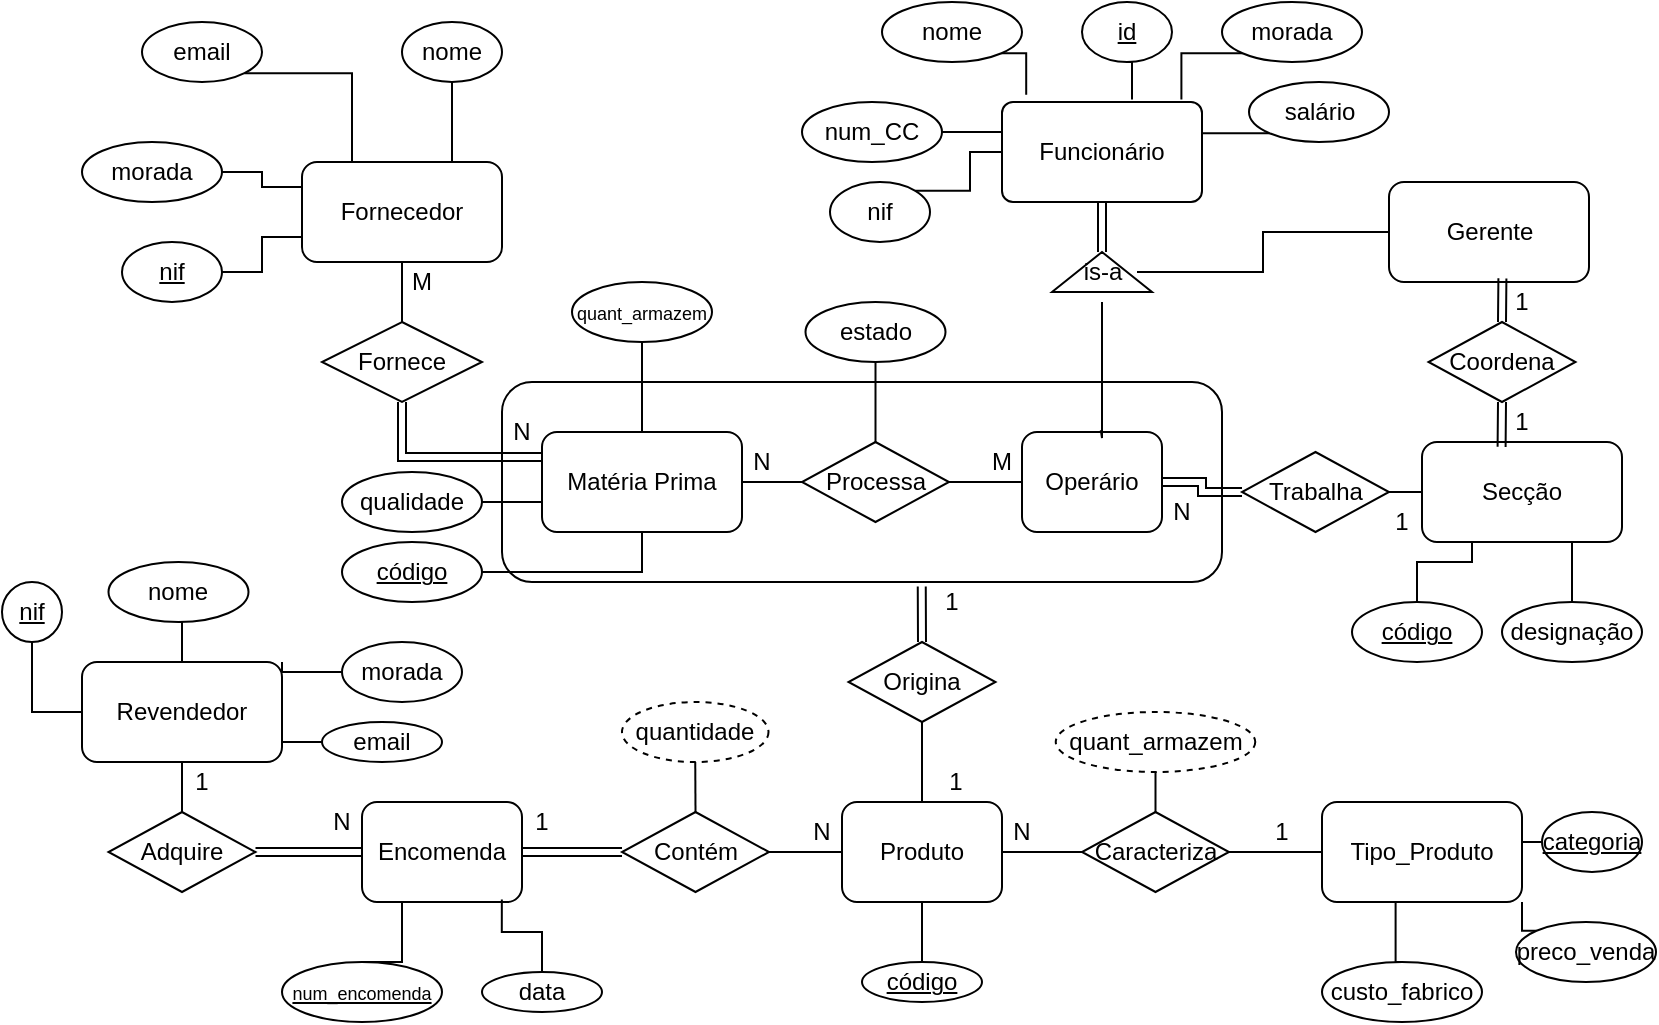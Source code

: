 <mxfile version="21.3.4" type="device">
  <diagram name="Página-1" id="JGs-VAMgnqPzzmGKrV1w">
    <mxGraphModel dx="926" dy="495" grid="1" gridSize="10" guides="1" tooltips="1" connect="1" arrows="1" fold="1" page="1" pageScale="1" pageWidth="827" pageHeight="1169" math="0" shadow="0">
      <root>
        <mxCell id="0" />
        <mxCell id="1" parent="0" />
        <mxCell id="Rd_sPL4mtn128CzlFt3K-42" value="" style="rounded=1;whiteSpace=wrap;html=1;" vertex="1" parent="1">
          <mxGeometry x="250" y="200" width="360" height="100" as="geometry" />
        </mxCell>
        <mxCell id="Rd_sPL4mtn128CzlFt3K-88" style="edgeStyle=orthogonalEdgeStyle;rounded=0;orthogonalLoop=1;jettySize=auto;html=1;exitX=0.5;exitY=1;exitDx=0;exitDy=0;entryX=0.5;entryY=0;entryDx=0;entryDy=0;endArrow=none;endFill=0;" edge="1" parent="1" source="Rd_sPL4mtn128CzlFt3K-2" target="Rd_sPL4mtn128CzlFt3K-14">
          <mxGeometry relative="1" as="geometry" />
        </mxCell>
        <mxCell id="Rd_sPL4mtn128CzlFt3K-2" value="Fornecedor" style="rounded=1;whiteSpace=wrap;html=1;" vertex="1" parent="1">
          <mxGeometry x="150" y="90" width="100" height="50" as="geometry" />
        </mxCell>
        <mxCell id="Rd_sPL4mtn128CzlFt3K-90" style="edgeStyle=orthogonalEdgeStyle;rounded=0;orthogonalLoop=1;jettySize=auto;html=1;exitX=1;exitY=0.5;exitDx=0;exitDy=0;entryX=0;entryY=0.5;entryDx=0;entryDy=0;endArrow=none;endFill=0;" edge="1" parent="1" source="Rd_sPL4mtn128CzlFt3K-3" target="Rd_sPL4mtn128CzlFt3K-16">
          <mxGeometry relative="1" as="geometry" />
        </mxCell>
        <mxCell id="Rd_sPL4mtn128CzlFt3K-3" value="Matéria Prima" style="rounded=1;whiteSpace=wrap;html=1;" vertex="1" parent="1">
          <mxGeometry x="270" y="225" width="100" height="50" as="geometry" />
        </mxCell>
        <mxCell id="Rd_sPL4mtn128CzlFt3K-4" value="Funcionário" style="rounded=1;whiteSpace=wrap;html=1;arcSize=11;" vertex="1" parent="1">
          <mxGeometry x="500" y="60" width="100" height="50" as="geometry" />
        </mxCell>
        <mxCell id="Rd_sPL4mtn128CzlFt3K-100" style="edgeStyle=orthogonalEdgeStyle;rounded=0;orthogonalLoop=1;jettySize=auto;html=1;exitX=1;exitY=0.5;exitDx=0;exitDy=0;entryX=0;entryY=0.5;entryDx=0;entryDy=0;shape=link;" edge="1" parent="1" source="Rd_sPL4mtn128CzlFt3K-5" target="Rd_sPL4mtn128CzlFt3K-34">
          <mxGeometry relative="1" as="geometry" />
        </mxCell>
        <mxCell id="Rd_sPL4mtn128CzlFt3K-5" value="Operário" style="rounded=1;whiteSpace=wrap;html=1;" vertex="1" parent="1">
          <mxGeometry x="510" y="225" width="70" height="50" as="geometry" />
        </mxCell>
        <mxCell id="Rd_sPL4mtn128CzlFt3K-6" value="Gerente" style="rounded=1;whiteSpace=wrap;html=1;" vertex="1" parent="1">
          <mxGeometry x="693.5" y="100" width="100" height="50" as="geometry" />
        </mxCell>
        <mxCell id="Rd_sPL4mtn128CzlFt3K-7" value="Secção" style="rounded=1;whiteSpace=wrap;html=1;" vertex="1" parent="1">
          <mxGeometry x="710" y="230" width="100" height="50" as="geometry" />
        </mxCell>
        <mxCell id="Rd_sPL4mtn128CzlFt3K-102" style="edgeStyle=orthogonalEdgeStyle;rounded=0;orthogonalLoop=1;jettySize=auto;html=1;exitX=1;exitY=0.5;exitDx=0;exitDy=0;entryX=0;entryY=0.5;entryDx=0;entryDy=0;endArrow=none;endFill=0;" edge="1" parent="1" source="Rd_sPL4mtn128CzlFt3K-8" target="Rd_sPL4mtn128CzlFt3K-17">
          <mxGeometry relative="1" as="geometry" />
        </mxCell>
        <mxCell id="Rd_sPL4mtn128CzlFt3K-110" style="edgeStyle=orthogonalEdgeStyle;rounded=0;orthogonalLoop=1;jettySize=auto;html=1;exitX=0.5;exitY=0;exitDx=0;exitDy=0;entryX=0.5;entryY=1;entryDx=0;entryDy=0;endArrow=none;endFill=0;" edge="1" parent="1" source="Rd_sPL4mtn128CzlFt3K-8" target="Rd_sPL4mtn128CzlFt3K-15">
          <mxGeometry relative="1" as="geometry" />
        </mxCell>
        <mxCell id="Rd_sPL4mtn128CzlFt3K-8" value="Produto" style="rounded=1;whiteSpace=wrap;html=1;" vertex="1" parent="1">
          <mxGeometry x="420" y="410" width="80" height="50" as="geometry" />
        </mxCell>
        <mxCell id="Rd_sPL4mtn128CzlFt3K-108" style="edgeStyle=orthogonalEdgeStyle;rounded=0;orthogonalLoop=1;jettySize=auto;html=1;exitX=0.5;exitY=1;exitDx=0;exitDy=0;entryX=0.5;entryY=0;entryDx=0;entryDy=0;endArrow=none;endFill=0;" edge="1" parent="1" source="Rd_sPL4mtn128CzlFt3K-9" target="Rd_sPL4mtn128CzlFt3K-19">
          <mxGeometry relative="1" as="geometry" />
        </mxCell>
        <mxCell id="Rd_sPL4mtn128CzlFt3K-9" value="Revendedor" style="rounded=1;whiteSpace=wrap;html=1;" vertex="1" parent="1">
          <mxGeometry x="40" y="340" width="100" height="50" as="geometry" />
        </mxCell>
        <mxCell id="Rd_sPL4mtn128CzlFt3K-10" value="Tipo_Produto" style="rounded=1;whiteSpace=wrap;html=1;" vertex="1" parent="1">
          <mxGeometry x="660" y="410" width="100" height="50" as="geometry" />
        </mxCell>
        <mxCell id="Rd_sPL4mtn128CzlFt3K-106" style="edgeStyle=orthogonalEdgeStyle;rounded=0;orthogonalLoop=1;jettySize=auto;html=1;exitX=1;exitY=0.5;exitDx=0;exitDy=0;entryX=0;entryY=0.5;entryDx=0;entryDy=0;shape=link;" edge="1" parent="1" source="Rd_sPL4mtn128CzlFt3K-11" target="Rd_sPL4mtn128CzlFt3K-18">
          <mxGeometry relative="1" as="geometry" />
        </mxCell>
        <mxCell id="Rd_sPL4mtn128CzlFt3K-11" value="Encomenda" style="rounded=1;whiteSpace=wrap;html=1;" vertex="1" parent="1">
          <mxGeometry x="180" y="410" width="80" height="50" as="geometry" />
        </mxCell>
        <mxCell id="Rd_sPL4mtn128CzlFt3K-89" style="edgeStyle=orthogonalEdgeStyle;rounded=0;orthogonalLoop=1;jettySize=auto;html=1;exitX=0.5;exitY=1;exitDx=0;exitDy=0;entryX=0;entryY=0.25;entryDx=0;entryDy=0;shape=link;" edge="1" parent="1" source="Rd_sPL4mtn128CzlFt3K-14" target="Rd_sPL4mtn128CzlFt3K-3">
          <mxGeometry relative="1" as="geometry" />
        </mxCell>
        <mxCell id="Rd_sPL4mtn128CzlFt3K-14" value="Fornece" style="rhombus;whiteSpace=wrap;html=1;" vertex="1" parent="1">
          <mxGeometry x="160" y="170" width="80" height="40" as="geometry" />
        </mxCell>
        <mxCell id="Rd_sPL4mtn128CzlFt3K-112" style="edgeStyle=orthogonalEdgeStyle;rounded=0;orthogonalLoop=1;jettySize=auto;html=1;exitX=0.5;exitY=0;exitDx=0;exitDy=0;entryX=0.583;entryY=1.022;entryDx=0;entryDy=0;entryPerimeter=0;shape=link;" edge="1" parent="1" source="Rd_sPL4mtn128CzlFt3K-15" target="Rd_sPL4mtn128CzlFt3K-42">
          <mxGeometry relative="1" as="geometry" />
        </mxCell>
        <mxCell id="Rd_sPL4mtn128CzlFt3K-15" value="Origina" style="rhombus;whiteSpace=wrap;html=1;" vertex="1" parent="1">
          <mxGeometry x="423.25" y="330" width="73.5" height="40" as="geometry" />
        </mxCell>
        <mxCell id="Rd_sPL4mtn128CzlFt3K-92" style="edgeStyle=orthogonalEdgeStyle;rounded=0;orthogonalLoop=1;jettySize=auto;html=1;exitX=1;exitY=0.5;exitDx=0;exitDy=0;entryX=0;entryY=0.5;entryDx=0;entryDy=0;endArrow=none;endFill=0;" edge="1" parent="1" source="Rd_sPL4mtn128CzlFt3K-16" target="Rd_sPL4mtn128CzlFt3K-5">
          <mxGeometry relative="1" as="geometry" />
        </mxCell>
        <mxCell id="Rd_sPL4mtn128CzlFt3K-16" value="Processa" style="rhombus;whiteSpace=wrap;html=1;" vertex="1" parent="1">
          <mxGeometry x="400" y="230" width="73.5" height="40" as="geometry" />
        </mxCell>
        <mxCell id="Rd_sPL4mtn128CzlFt3K-103" style="edgeStyle=orthogonalEdgeStyle;rounded=0;orthogonalLoop=1;jettySize=auto;html=1;exitX=1;exitY=0.5;exitDx=0;exitDy=0;entryX=0;entryY=0.5;entryDx=0;entryDy=0;endArrow=none;endFill=0;" edge="1" parent="1" source="Rd_sPL4mtn128CzlFt3K-17" target="Rd_sPL4mtn128CzlFt3K-10">
          <mxGeometry relative="1" as="geometry" />
        </mxCell>
        <mxCell id="Rd_sPL4mtn128CzlFt3K-136" style="edgeStyle=orthogonalEdgeStyle;rounded=0;orthogonalLoop=1;jettySize=auto;html=1;exitX=0.5;exitY=0;exitDx=0;exitDy=0;entryX=0.5;entryY=1;entryDx=0;entryDy=0;endArrow=none;endFill=0;" edge="1" parent="1" source="Rd_sPL4mtn128CzlFt3K-17" target="Rd_sPL4mtn128CzlFt3K-135">
          <mxGeometry relative="1" as="geometry" />
        </mxCell>
        <mxCell id="Rd_sPL4mtn128CzlFt3K-17" value="Caracteriza" style="rhombus;whiteSpace=wrap;html=1;" vertex="1" parent="1">
          <mxGeometry x="540" y="415" width="73.5" height="40" as="geometry" />
        </mxCell>
        <mxCell id="Rd_sPL4mtn128CzlFt3K-104" style="edgeStyle=orthogonalEdgeStyle;rounded=0;orthogonalLoop=1;jettySize=auto;html=1;exitX=1;exitY=0.5;exitDx=0;exitDy=0;entryX=0;entryY=0.5;entryDx=0;entryDy=0;endArrow=none;endFill=0;" edge="1" parent="1" source="Rd_sPL4mtn128CzlFt3K-18" target="Rd_sPL4mtn128CzlFt3K-8">
          <mxGeometry relative="1" as="geometry" />
        </mxCell>
        <mxCell id="Rd_sPL4mtn128CzlFt3K-18" value="Contém" style="rhombus;whiteSpace=wrap;html=1;" vertex="1" parent="1">
          <mxGeometry x="310" y="415" width="73.5" height="40" as="geometry" />
        </mxCell>
        <mxCell id="Rd_sPL4mtn128CzlFt3K-107" style="edgeStyle=orthogonalEdgeStyle;rounded=0;orthogonalLoop=1;jettySize=auto;html=1;exitX=1;exitY=0.5;exitDx=0;exitDy=0;entryX=0;entryY=0.5;entryDx=0;entryDy=0;shape=link;" edge="1" parent="1" source="Rd_sPL4mtn128CzlFt3K-19" target="Rd_sPL4mtn128CzlFt3K-11">
          <mxGeometry relative="1" as="geometry" />
        </mxCell>
        <mxCell id="Rd_sPL4mtn128CzlFt3K-19" value="Adquire" style="rhombus;whiteSpace=wrap;html=1;" vertex="1" parent="1">
          <mxGeometry x="53.25" y="415" width="73.5" height="40" as="geometry" />
        </mxCell>
        <mxCell id="Rd_sPL4mtn128CzlFt3K-60" style="edgeStyle=orthogonalEdgeStyle;rounded=0;orthogonalLoop=1;jettySize=auto;html=1;exitX=0.5;exitY=1;exitDx=0;exitDy=0;entryX=0.75;entryY=0;entryDx=0;entryDy=0;endArrow=none;endFill=0;" edge="1" parent="1" source="Rd_sPL4mtn128CzlFt3K-22" target="Rd_sPL4mtn128CzlFt3K-2">
          <mxGeometry relative="1" as="geometry" />
        </mxCell>
        <mxCell id="Rd_sPL4mtn128CzlFt3K-22" value="nome" style="ellipse;whiteSpace=wrap;html=1;" vertex="1" parent="1">
          <mxGeometry x="200" y="20" width="50" height="30" as="geometry" />
        </mxCell>
        <mxCell id="Rd_sPL4mtn128CzlFt3K-63" style="edgeStyle=orthogonalEdgeStyle;rounded=0;orthogonalLoop=1;jettySize=auto;html=1;exitX=1;exitY=0.5;exitDx=0;exitDy=0;entryX=0;entryY=0.75;entryDx=0;entryDy=0;endArrow=none;endFill=0;" edge="1" parent="1" source="Rd_sPL4mtn128CzlFt3K-23" target="Rd_sPL4mtn128CzlFt3K-2">
          <mxGeometry relative="1" as="geometry" />
        </mxCell>
        <mxCell id="Rd_sPL4mtn128CzlFt3K-23" value="&lt;u&gt;nif&lt;/u&gt;" style="ellipse;whiteSpace=wrap;html=1;" vertex="1" parent="1">
          <mxGeometry x="60" y="130" width="50" height="30" as="geometry" />
        </mxCell>
        <mxCell id="Rd_sPL4mtn128CzlFt3K-61" style="edgeStyle=orthogonalEdgeStyle;rounded=0;orthogonalLoop=1;jettySize=auto;html=1;exitX=1;exitY=0.5;exitDx=0;exitDy=0;entryX=0;entryY=0.25;entryDx=0;entryDy=0;endArrow=none;endFill=0;" edge="1" parent="1" source="Rd_sPL4mtn128CzlFt3K-24" target="Rd_sPL4mtn128CzlFt3K-2">
          <mxGeometry relative="1" as="geometry" />
        </mxCell>
        <mxCell id="Rd_sPL4mtn128CzlFt3K-24" value="morada" style="ellipse;whiteSpace=wrap;html=1;" vertex="1" parent="1">
          <mxGeometry x="40" y="80" width="70" height="30" as="geometry" />
        </mxCell>
        <mxCell id="Rd_sPL4mtn128CzlFt3K-59" style="edgeStyle=orthogonalEdgeStyle;rounded=0;orthogonalLoop=1;jettySize=auto;html=1;exitX=1;exitY=1;exitDx=0;exitDy=0;entryX=0.25;entryY=0;entryDx=0;entryDy=0;endArrow=none;endFill=0;" edge="1" parent="1" source="Rd_sPL4mtn128CzlFt3K-25" target="Rd_sPL4mtn128CzlFt3K-2">
          <mxGeometry relative="1" as="geometry" />
        </mxCell>
        <mxCell id="Rd_sPL4mtn128CzlFt3K-25" value="email" style="ellipse;whiteSpace=wrap;html=1;" vertex="1" parent="1">
          <mxGeometry x="70" y="20" width="60" height="30" as="geometry" />
        </mxCell>
        <mxCell id="Rd_sPL4mtn128CzlFt3K-64" style="edgeStyle=orthogonalEdgeStyle;rounded=0;orthogonalLoop=1;jettySize=auto;html=1;exitX=1;exitY=1;exitDx=0;exitDy=0;entryX=0.121;entryY=-0.072;entryDx=0;entryDy=0;entryPerimeter=0;endArrow=none;endFill=0;" edge="1" parent="1" source="Rd_sPL4mtn128CzlFt3K-26" target="Rd_sPL4mtn128CzlFt3K-4">
          <mxGeometry relative="1" as="geometry" />
        </mxCell>
        <mxCell id="Rd_sPL4mtn128CzlFt3K-26" value="nome" style="ellipse;whiteSpace=wrap;html=1;" vertex="1" parent="1">
          <mxGeometry x="440" y="10" width="70" height="30" as="geometry" />
        </mxCell>
        <mxCell id="Rd_sPL4mtn128CzlFt3K-65" style="edgeStyle=orthogonalEdgeStyle;rounded=0;orthogonalLoop=1;jettySize=auto;html=1;exitX=0.5;exitY=1;exitDx=0;exitDy=0;entryX=0.65;entryY=-0.025;entryDx=0;entryDy=0;entryPerimeter=0;endArrow=none;endFill=0;" edge="1" parent="1" source="Rd_sPL4mtn128CzlFt3K-27" target="Rd_sPL4mtn128CzlFt3K-4">
          <mxGeometry relative="1" as="geometry" />
        </mxCell>
        <mxCell id="Rd_sPL4mtn128CzlFt3K-27" value="&lt;u&gt;id&lt;/u&gt;" style="ellipse;whiteSpace=wrap;html=1;" vertex="1" parent="1">
          <mxGeometry x="540" y="10" width="45" height="30" as="geometry" />
        </mxCell>
        <mxCell id="Rd_sPL4mtn128CzlFt3K-68" style="edgeStyle=orthogonalEdgeStyle;rounded=0;orthogonalLoop=1;jettySize=auto;html=1;exitX=1;exitY=0.5;exitDx=0;exitDy=0;entryX=0;entryY=0.5;entryDx=0;entryDy=0;endArrow=none;endFill=0;" edge="1" parent="1" source="Rd_sPL4mtn128CzlFt3K-28" target="Rd_sPL4mtn128CzlFt3K-4">
          <mxGeometry relative="1" as="geometry" />
        </mxCell>
        <mxCell id="Rd_sPL4mtn128CzlFt3K-28" value="num_CC" style="ellipse;whiteSpace=wrap;html=1;" vertex="1" parent="1">
          <mxGeometry x="400" y="60" width="70" height="30" as="geometry" />
        </mxCell>
        <mxCell id="Rd_sPL4mtn128CzlFt3K-69" style="edgeStyle=orthogonalEdgeStyle;rounded=0;orthogonalLoop=1;jettySize=auto;html=1;exitX=1;exitY=0;exitDx=0;exitDy=0;entryX=0;entryY=0.5;entryDx=0;entryDy=0;endArrow=none;endFill=0;" edge="1" parent="1" source="Rd_sPL4mtn128CzlFt3K-29" target="Rd_sPL4mtn128CzlFt3K-4">
          <mxGeometry relative="1" as="geometry" />
        </mxCell>
        <mxCell id="Rd_sPL4mtn128CzlFt3K-29" value="nif" style="ellipse;whiteSpace=wrap;html=1;" vertex="1" parent="1">
          <mxGeometry x="414" y="100" width="50" height="30" as="geometry" />
        </mxCell>
        <mxCell id="Rd_sPL4mtn128CzlFt3K-66" style="edgeStyle=orthogonalEdgeStyle;rounded=0;orthogonalLoop=1;jettySize=auto;html=1;exitX=0;exitY=1;exitDx=0;exitDy=0;entryX=0.897;entryY=-0.025;entryDx=0;entryDy=0;entryPerimeter=0;endArrow=none;endFill=0;" edge="1" parent="1" source="Rd_sPL4mtn128CzlFt3K-30" target="Rd_sPL4mtn128CzlFt3K-4">
          <mxGeometry relative="1" as="geometry" />
        </mxCell>
        <mxCell id="Rd_sPL4mtn128CzlFt3K-30" value="morada" style="ellipse;whiteSpace=wrap;html=1;" vertex="1" parent="1">
          <mxGeometry x="610" y="10" width="70" height="30" as="geometry" />
        </mxCell>
        <mxCell id="Rd_sPL4mtn128CzlFt3K-67" style="edgeStyle=orthogonalEdgeStyle;rounded=0;orthogonalLoop=1;jettySize=auto;html=1;exitX=0;exitY=1;exitDx=0;exitDy=0;entryX=1;entryY=0.25;entryDx=0;entryDy=0;endArrow=none;endFill=0;" edge="1" parent="1" source="Rd_sPL4mtn128CzlFt3K-31" target="Rd_sPL4mtn128CzlFt3K-4">
          <mxGeometry relative="1" as="geometry" />
        </mxCell>
        <mxCell id="Rd_sPL4mtn128CzlFt3K-31" value="salário" style="ellipse;whiteSpace=wrap;html=1;" vertex="1" parent="1">
          <mxGeometry x="623.5" y="50" width="70" height="30" as="geometry" />
        </mxCell>
        <mxCell id="Rd_sPL4mtn128CzlFt3K-99" style="edgeStyle=orthogonalEdgeStyle;rounded=0;orthogonalLoop=1;jettySize=auto;html=1;exitX=0.5;exitY=1;exitDx=0;exitDy=0;entryX=0.398;entryY=0.049;entryDx=0;entryDy=0;entryPerimeter=0;endArrow=none;endFill=0;shape=link;" edge="1" parent="1" source="Rd_sPL4mtn128CzlFt3K-32" target="Rd_sPL4mtn128CzlFt3K-7">
          <mxGeometry relative="1" as="geometry" />
        </mxCell>
        <mxCell id="Rd_sPL4mtn128CzlFt3K-131" style="edgeStyle=orthogonalEdgeStyle;rounded=0;orthogonalLoop=1;jettySize=auto;html=1;exitX=0.5;exitY=0;exitDx=0;exitDy=0;entryX=0.567;entryY=0.964;entryDx=0;entryDy=0;entryPerimeter=0;shape=link;" edge="1" parent="1" source="Rd_sPL4mtn128CzlFt3K-32" target="Rd_sPL4mtn128CzlFt3K-6">
          <mxGeometry relative="1" as="geometry" />
        </mxCell>
        <mxCell id="Rd_sPL4mtn128CzlFt3K-32" value="Coordena" style="rhombus;whiteSpace=wrap;html=1;" vertex="1" parent="1">
          <mxGeometry x="713.25" y="170" width="73.5" height="40" as="geometry" />
        </mxCell>
        <mxCell id="Rd_sPL4mtn128CzlFt3K-101" style="edgeStyle=orthogonalEdgeStyle;rounded=0;orthogonalLoop=1;jettySize=auto;html=1;exitX=1;exitY=0.5;exitDx=0;exitDy=0;entryX=0;entryY=0.5;entryDx=0;entryDy=0;endArrow=none;endFill=0;" edge="1" parent="1" source="Rd_sPL4mtn128CzlFt3K-34" target="Rd_sPL4mtn128CzlFt3K-7">
          <mxGeometry relative="1" as="geometry" />
        </mxCell>
        <mxCell id="Rd_sPL4mtn128CzlFt3K-34" value="Trabalha" style="rhombus;whiteSpace=wrap;html=1;" vertex="1" parent="1">
          <mxGeometry x="620" y="235" width="73.5" height="40" as="geometry" />
        </mxCell>
        <mxCell id="Rd_sPL4mtn128CzlFt3K-95" style="edgeStyle=orthogonalEdgeStyle;rounded=0;orthogonalLoop=1;jettySize=auto;html=1;exitX=1;exitY=0.5;exitDx=0;exitDy=0;endArrow=none;endFill=0;shape=link;" edge="1" parent="1" source="Rd_sPL4mtn128CzlFt3K-36" target="Rd_sPL4mtn128CzlFt3K-4">
          <mxGeometry relative="1" as="geometry" />
        </mxCell>
        <mxCell id="Rd_sPL4mtn128CzlFt3K-36" value="" style="triangle;whiteSpace=wrap;html=1;rotation=-90;" vertex="1" parent="1">
          <mxGeometry x="540" y="120" width="20" height="50" as="geometry" />
        </mxCell>
        <mxCell id="Rd_sPL4mtn128CzlFt3K-96" style="edgeStyle=orthogonalEdgeStyle;rounded=0;orthogonalLoop=1;jettySize=auto;html=1;exitX=0.5;exitY=1;exitDx=0;exitDy=0;entryX=0.563;entryY=-0.019;entryDx=0;entryDy=0;entryPerimeter=0;endArrow=none;endFill=0;" edge="1" parent="1" source="Rd_sPL4mtn128CzlFt3K-38" target="Rd_sPL4mtn128CzlFt3K-5">
          <mxGeometry relative="1" as="geometry">
            <Array as="points">
              <mxPoint x="550" y="228" />
              <mxPoint x="549" y="228" />
            </Array>
          </mxGeometry>
        </mxCell>
        <mxCell id="Rd_sPL4mtn128CzlFt3K-97" style="edgeStyle=orthogonalEdgeStyle;rounded=0;orthogonalLoop=1;jettySize=auto;html=1;exitX=1;exitY=0.5;exitDx=0;exitDy=0;entryX=0;entryY=0.5;entryDx=0;entryDy=0;endArrow=none;endFill=0;" edge="1" parent="1" source="Rd_sPL4mtn128CzlFt3K-38" target="Rd_sPL4mtn128CzlFt3K-6">
          <mxGeometry relative="1" as="geometry" />
        </mxCell>
        <mxCell id="Rd_sPL4mtn128CzlFt3K-38" value="is-a" style="text;strokeColor=none;align=center;fillColor=none;html=1;verticalAlign=middle;whiteSpace=wrap;rounded=0;" vertex="1" parent="1">
          <mxGeometry x="532.5" y="130" width="35" height="30" as="geometry" />
        </mxCell>
        <mxCell id="Rd_sPL4mtn128CzlFt3K-70" style="edgeStyle=orthogonalEdgeStyle;rounded=0;orthogonalLoop=1;jettySize=auto;html=1;exitX=0.5;exitY=0;exitDx=0;exitDy=0;entryX=0.25;entryY=1;entryDx=0;entryDy=0;endArrow=none;endFill=0;" edge="1" parent="1" source="Rd_sPL4mtn128CzlFt3K-39" target="Rd_sPL4mtn128CzlFt3K-7">
          <mxGeometry relative="1" as="geometry" />
        </mxCell>
        <mxCell id="Rd_sPL4mtn128CzlFt3K-39" value="&lt;u&gt;código&lt;/u&gt;" style="ellipse;whiteSpace=wrap;html=1;" vertex="1" parent="1">
          <mxGeometry x="675" y="310" width="65" height="30" as="geometry" />
        </mxCell>
        <mxCell id="Rd_sPL4mtn128CzlFt3K-71" style="edgeStyle=orthogonalEdgeStyle;rounded=0;orthogonalLoop=1;jettySize=auto;html=1;exitX=0.5;exitY=0;exitDx=0;exitDy=0;entryX=0.75;entryY=1;entryDx=0;entryDy=0;endArrow=none;endFill=0;" edge="1" parent="1" source="Rd_sPL4mtn128CzlFt3K-40" target="Rd_sPL4mtn128CzlFt3K-7">
          <mxGeometry relative="1" as="geometry" />
        </mxCell>
        <mxCell id="Rd_sPL4mtn128CzlFt3K-40" value="designação" style="ellipse;whiteSpace=wrap;html=1;" vertex="1" parent="1">
          <mxGeometry x="750" y="310" width="70" height="30" as="geometry" />
        </mxCell>
        <mxCell id="Rd_sPL4mtn128CzlFt3K-77" style="edgeStyle=orthogonalEdgeStyle;rounded=0;orthogonalLoop=1;jettySize=auto;html=1;exitX=0.5;exitY=1;exitDx=0;exitDy=0;endArrow=none;endFill=0;" edge="1" parent="1" source="Rd_sPL4mtn128CzlFt3K-43" target="Rd_sPL4mtn128CzlFt3K-3">
          <mxGeometry relative="1" as="geometry" />
        </mxCell>
        <mxCell id="Rd_sPL4mtn128CzlFt3K-43" value="&lt;font style=&quot;font-size: 9px;&quot;&gt;quant_armazem&lt;/font&gt;" style="ellipse;whiteSpace=wrap;html=1;" vertex="1" parent="1">
          <mxGeometry x="285" y="150" width="70" height="30" as="geometry" />
        </mxCell>
        <mxCell id="Rd_sPL4mtn128CzlFt3K-78" style="edgeStyle=orthogonalEdgeStyle;rounded=0;orthogonalLoop=1;jettySize=auto;html=1;exitX=1;exitY=0.5;exitDx=0;exitDy=0;entryX=0;entryY=0.75;entryDx=0;entryDy=0;endArrow=none;endFill=0;" edge="1" parent="1" source="Rd_sPL4mtn128CzlFt3K-44" target="Rd_sPL4mtn128CzlFt3K-3">
          <mxGeometry relative="1" as="geometry" />
        </mxCell>
        <mxCell id="Rd_sPL4mtn128CzlFt3K-44" value="qualidade" style="ellipse;whiteSpace=wrap;html=1;" vertex="1" parent="1">
          <mxGeometry x="170" y="245" width="70" height="30" as="geometry" />
        </mxCell>
        <mxCell id="Rd_sPL4mtn128CzlFt3K-79" style="edgeStyle=orthogonalEdgeStyle;rounded=0;orthogonalLoop=1;jettySize=auto;html=1;exitX=1;exitY=0.5;exitDx=0;exitDy=0;entryX=0.5;entryY=1;entryDx=0;entryDy=0;endArrow=none;endFill=0;" edge="1" parent="1" source="Rd_sPL4mtn128CzlFt3K-45" target="Rd_sPL4mtn128CzlFt3K-3">
          <mxGeometry relative="1" as="geometry" />
        </mxCell>
        <mxCell id="Rd_sPL4mtn128CzlFt3K-45" value="&lt;u&gt;código&lt;/u&gt;" style="ellipse;whiteSpace=wrap;html=1;" vertex="1" parent="1">
          <mxGeometry x="170" y="280" width="70" height="30" as="geometry" />
        </mxCell>
        <mxCell id="Rd_sPL4mtn128CzlFt3K-80" style="edgeStyle=orthogonalEdgeStyle;rounded=0;orthogonalLoop=1;jettySize=auto;html=1;exitX=0.5;exitY=1;exitDx=0;exitDy=0;entryX=0.5;entryY=0;entryDx=0;entryDy=0;endArrow=none;endFill=0;" edge="1" parent="1" source="Rd_sPL4mtn128CzlFt3K-46" target="Rd_sPL4mtn128CzlFt3K-16">
          <mxGeometry relative="1" as="geometry" />
        </mxCell>
        <mxCell id="Rd_sPL4mtn128CzlFt3K-46" value="estado" style="ellipse;whiteSpace=wrap;html=1;" vertex="1" parent="1">
          <mxGeometry x="401.75" y="160" width="70" height="30" as="geometry" />
        </mxCell>
        <mxCell id="Rd_sPL4mtn128CzlFt3K-82" style="edgeStyle=orthogonalEdgeStyle;rounded=0;orthogonalLoop=1;jettySize=auto;html=1;exitX=0.5;exitY=1;exitDx=0;exitDy=0;entryX=0;entryY=0.5;entryDx=0;entryDy=0;endArrow=none;endFill=0;" edge="1" parent="1" source="Rd_sPL4mtn128CzlFt3K-47" target="Rd_sPL4mtn128CzlFt3K-9">
          <mxGeometry relative="1" as="geometry" />
        </mxCell>
        <mxCell id="Rd_sPL4mtn128CzlFt3K-47" value="&lt;u&gt;nif&lt;/u&gt;" style="ellipse;whiteSpace=wrap;html=1;" vertex="1" parent="1">
          <mxGeometry y="300" width="30" height="30" as="geometry" />
        </mxCell>
        <mxCell id="Rd_sPL4mtn128CzlFt3K-83" style="edgeStyle=orthogonalEdgeStyle;rounded=0;orthogonalLoop=1;jettySize=auto;html=1;exitX=0.5;exitY=1;exitDx=0;exitDy=0;entryX=0.5;entryY=0;entryDx=0;entryDy=0;endArrow=none;endFill=0;" edge="1" parent="1" source="Rd_sPL4mtn128CzlFt3K-49" target="Rd_sPL4mtn128CzlFt3K-9">
          <mxGeometry relative="1" as="geometry" />
        </mxCell>
        <mxCell id="Rd_sPL4mtn128CzlFt3K-49" value="nome" style="ellipse;whiteSpace=wrap;html=1;" vertex="1" parent="1">
          <mxGeometry x="53.25" y="290" width="70" height="30" as="geometry" />
        </mxCell>
        <mxCell id="Rd_sPL4mtn128CzlFt3K-84" style="edgeStyle=orthogonalEdgeStyle;rounded=0;orthogonalLoop=1;jettySize=auto;html=1;exitX=0;exitY=0.5;exitDx=0;exitDy=0;entryX=1;entryY=0;entryDx=0;entryDy=0;endArrow=none;endFill=0;" edge="1" parent="1" source="Rd_sPL4mtn128CzlFt3K-50" target="Rd_sPL4mtn128CzlFt3K-9">
          <mxGeometry relative="1" as="geometry" />
        </mxCell>
        <mxCell id="Rd_sPL4mtn128CzlFt3K-50" value="morada" style="ellipse;whiteSpace=wrap;html=1;" vertex="1" parent="1">
          <mxGeometry x="170" y="330" width="60" height="30" as="geometry" />
        </mxCell>
        <mxCell id="Rd_sPL4mtn128CzlFt3K-85" style="edgeStyle=orthogonalEdgeStyle;rounded=0;orthogonalLoop=1;jettySize=auto;html=1;exitX=0;exitY=0.5;exitDx=0;exitDy=0;entryX=1;entryY=0.75;entryDx=0;entryDy=0;endArrow=none;endFill=0;" edge="1" parent="1" source="Rd_sPL4mtn128CzlFt3K-51" target="Rd_sPL4mtn128CzlFt3K-9">
          <mxGeometry relative="1" as="geometry" />
        </mxCell>
        <mxCell id="Rd_sPL4mtn128CzlFt3K-51" value="email" style="ellipse;whiteSpace=wrap;html=1;" vertex="1" parent="1">
          <mxGeometry x="160" y="370" width="60" height="20" as="geometry" />
        </mxCell>
        <mxCell id="Rd_sPL4mtn128CzlFt3K-86" style="edgeStyle=orthogonalEdgeStyle;rounded=0;orthogonalLoop=1;jettySize=auto;html=1;exitX=0.5;exitY=0;exitDx=0;exitDy=0;entryX=0.25;entryY=1;entryDx=0;entryDy=0;endArrow=none;endFill=0;" edge="1" parent="1" source="Rd_sPL4mtn128CzlFt3K-52" target="Rd_sPL4mtn128CzlFt3K-11">
          <mxGeometry relative="1" as="geometry" />
        </mxCell>
        <mxCell id="Rd_sPL4mtn128CzlFt3K-52" value="&lt;u&gt;&lt;font style=&quot;font-size: 9px;&quot;&gt;num_encomenda&lt;/font&gt;&lt;/u&gt;" style="ellipse;whiteSpace=wrap;html=1;" vertex="1" parent="1">
          <mxGeometry x="140" y="490" width="80" height="30" as="geometry" />
        </mxCell>
        <mxCell id="Rd_sPL4mtn128CzlFt3K-81" style="edgeStyle=orthogonalEdgeStyle;rounded=0;orthogonalLoop=1;jettySize=auto;html=1;exitX=0.5;exitY=1;exitDx=0;exitDy=0;entryX=0.5;entryY=0;entryDx=0;entryDy=0;endArrow=none;endFill=0;" edge="1" parent="1" source="Rd_sPL4mtn128CzlFt3K-53" target="Rd_sPL4mtn128CzlFt3K-18">
          <mxGeometry relative="1" as="geometry" />
        </mxCell>
        <mxCell id="Rd_sPL4mtn128CzlFt3K-53" value="quantidade" style="ellipse;whiteSpace=wrap;html=1;dashed=1;" vertex="1" parent="1">
          <mxGeometry x="310" y="360" width="73.25" height="30" as="geometry" />
        </mxCell>
        <mxCell id="Rd_sPL4mtn128CzlFt3K-87" style="edgeStyle=orthogonalEdgeStyle;rounded=0;orthogonalLoop=1;jettySize=auto;html=1;exitX=0.5;exitY=0;exitDx=0;exitDy=0;entryX=0.874;entryY=0.975;entryDx=0;entryDy=0;entryPerimeter=0;endArrow=none;endFill=0;" edge="1" parent="1" source="Rd_sPL4mtn128CzlFt3K-54" target="Rd_sPL4mtn128CzlFt3K-11">
          <mxGeometry relative="1" as="geometry" />
        </mxCell>
        <mxCell id="Rd_sPL4mtn128CzlFt3K-54" value="data" style="ellipse;whiteSpace=wrap;html=1;" vertex="1" parent="1">
          <mxGeometry x="240" y="495" width="60" height="20" as="geometry" />
        </mxCell>
        <mxCell id="Rd_sPL4mtn128CzlFt3K-76" style="edgeStyle=orthogonalEdgeStyle;rounded=0;orthogonalLoop=1;jettySize=auto;html=1;exitX=0.5;exitY=0;exitDx=0;exitDy=0;endArrow=none;endFill=0;" edge="1" parent="1" source="Rd_sPL4mtn128CzlFt3K-55" target="Rd_sPL4mtn128CzlFt3K-8">
          <mxGeometry relative="1" as="geometry" />
        </mxCell>
        <mxCell id="Rd_sPL4mtn128CzlFt3K-55" value="&lt;u&gt;código&lt;/u&gt;" style="ellipse;whiteSpace=wrap;html=1;" vertex="1" parent="1">
          <mxGeometry x="430" y="490" width="60" height="20" as="geometry" />
        </mxCell>
        <mxCell id="Rd_sPL4mtn128CzlFt3K-75" style="edgeStyle=orthogonalEdgeStyle;rounded=0;orthogonalLoop=1;jettySize=auto;html=1;exitX=0.5;exitY=0;exitDx=0;exitDy=0;entryX=0.368;entryY=0.999;entryDx=0;entryDy=0;entryPerimeter=0;endArrow=none;endFill=0;" edge="1" parent="1" source="Rd_sPL4mtn128CzlFt3K-56" target="Rd_sPL4mtn128CzlFt3K-10">
          <mxGeometry relative="1" as="geometry" />
        </mxCell>
        <mxCell id="Rd_sPL4mtn128CzlFt3K-56" value="custo_fabrico" style="ellipse;whiteSpace=wrap;html=1;" vertex="1" parent="1">
          <mxGeometry x="660" y="490" width="80" height="30" as="geometry" />
        </mxCell>
        <mxCell id="Rd_sPL4mtn128CzlFt3K-73" style="edgeStyle=orthogonalEdgeStyle;rounded=0;orthogonalLoop=1;jettySize=auto;html=1;exitX=0;exitY=0;exitDx=0;exitDy=0;entryX=1;entryY=1;entryDx=0;entryDy=0;endArrow=none;endFill=0;" edge="1" parent="1" source="Rd_sPL4mtn128CzlFt3K-57" target="Rd_sPL4mtn128CzlFt3K-10">
          <mxGeometry relative="1" as="geometry" />
        </mxCell>
        <mxCell id="Rd_sPL4mtn128CzlFt3K-57" value="preco_venda" style="ellipse;whiteSpace=wrap;html=1;" vertex="1" parent="1">
          <mxGeometry x="757" y="470" width="70" height="30" as="geometry" />
        </mxCell>
        <mxCell id="Rd_sPL4mtn128CzlFt3K-72" style="edgeStyle=orthogonalEdgeStyle;rounded=0;orthogonalLoop=1;jettySize=auto;html=1;exitX=0;exitY=0.5;exitDx=0;exitDy=0;entryX=1;entryY=0.5;entryDx=0;entryDy=0;endArrow=none;endFill=0;" edge="1" parent="1" source="Rd_sPL4mtn128CzlFt3K-58" target="Rd_sPL4mtn128CzlFt3K-10">
          <mxGeometry relative="1" as="geometry" />
        </mxCell>
        <mxCell id="Rd_sPL4mtn128CzlFt3K-58" value="&lt;u&gt;categoria&lt;/u&gt;" style="ellipse;whiteSpace=wrap;html=1;" vertex="1" parent="1">
          <mxGeometry x="770" y="415" width="50" height="30" as="geometry" />
        </mxCell>
        <mxCell id="Rd_sPL4mtn128CzlFt3K-113" value="M" style="text;strokeColor=none;align=center;fillColor=none;html=1;verticalAlign=middle;whiteSpace=wrap;rounded=0;" vertex="1" parent="1">
          <mxGeometry x="190" y="140" width="40" height="20" as="geometry" />
        </mxCell>
        <mxCell id="Rd_sPL4mtn128CzlFt3K-114" value="N" style="text;strokeColor=none;align=center;fillColor=none;html=1;verticalAlign=middle;whiteSpace=wrap;rounded=0;" vertex="1" parent="1">
          <mxGeometry x="240" y="215" width="40" height="20" as="geometry" />
        </mxCell>
        <mxCell id="Rd_sPL4mtn128CzlFt3K-116" value="N" style="text;strokeColor=none;align=center;fillColor=none;html=1;verticalAlign=middle;whiteSpace=wrap;rounded=0;" vertex="1" parent="1">
          <mxGeometry x="150" y="410" width="40" height="20" as="geometry" />
        </mxCell>
        <mxCell id="Rd_sPL4mtn128CzlFt3K-119" value="1" style="text;strokeColor=none;align=center;fillColor=none;html=1;verticalAlign=middle;whiteSpace=wrap;rounded=0;" vertex="1" parent="1">
          <mxGeometry x="80" y="390" width="40" height="20" as="geometry" />
        </mxCell>
        <mxCell id="Rd_sPL4mtn128CzlFt3K-120" value="N" style="text;strokeColor=none;align=center;fillColor=none;html=1;verticalAlign=middle;whiteSpace=wrap;rounded=0;" vertex="1" parent="1">
          <mxGeometry x="390" y="415" width="40" height="20" as="geometry" />
        </mxCell>
        <mxCell id="Rd_sPL4mtn128CzlFt3K-121" value="1" style="text;strokeColor=none;align=center;fillColor=none;html=1;verticalAlign=middle;whiteSpace=wrap;rounded=0;" vertex="1" parent="1">
          <mxGeometry x="250" y="410" width="40" height="20" as="geometry" />
        </mxCell>
        <mxCell id="Rd_sPL4mtn128CzlFt3K-122" value="1" style="text;strokeColor=none;align=center;fillColor=none;html=1;verticalAlign=middle;whiteSpace=wrap;rounded=0;" vertex="1" parent="1">
          <mxGeometry x="456.75" y="390" width="40" height="20" as="geometry" />
        </mxCell>
        <mxCell id="Rd_sPL4mtn128CzlFt3K-124" value="1" style="text;strokeColor=none;align=center;fillColor=none;html=1;verticalAlign=middle;whiteSpace=wrap;rounded=0;" vertex="1" parent="1">
          <mxGeometry x="455" y="300" width="40" height="20" as="geometry" />
        </mxCell>
        <mxCell id="Rd_sPL4mtn128CzlFt3K-126" value="1" style="text;strokeColor=none;align=center;fillColor=none;html=1;verticalAlign=middle;whiteSpace=wrap;rounded=0;" vertex="1" parent="1">
          <mxGeometry x="620" y="415" width="40" height="20" as="geometry" />
        </mxCell>
        <mxCell id="Rd_sPL4mtn128CzlFt3K-127" value="N" style="text;strokeColor=none;align=center;fillColor=none;html=1;verticalAlign=middle;whiteSpace=wrap;rounded=0;" vertex="1" parent="1">
          <mxGeometry x="490" y="415" width="40" height="20" as="geometry" />
        </mxCell>
        <mxCell id="Rd_sPL4mtn128CzlFt3K-128" value="1" style="text;strokeColor=none;align=center;fillColor=none;html=1;verticalAlign=middle;whiteSpace=wrap;rounded=0;" vertex="1" parent="1">
          <mxGeometry x="740" y="210" width="40" height="20" as="geometry" />
        </mxCell>
        <mxCell id="Rd_sPL4mtn128CzlFt3K-129" value="1" style="text;strokeColor=none;align=center;fillColor=none;html=1;verticalAlign=middle;whiteSpace=wrap;rounded=0;" vertex="1" parent="1">
          <mxGeometry x="680" y="260" width="40" height="20" as="geometry" />
        </mxCell>
        <mxCell id="Rd_sPL4mtn128CzlFt3K-130" value="N" style="text;strokeColor=none;align=center;fillColor=none;html=1;verticalAlign=middle;whiteSpace=wrap;rounded=0;" vertex="1" parent="1">
          <mxGeometry x="580" y="255" width="20" height="20" as="geometry" />
        </mxCell>
        <mxCell id="Rd_sPL4mtn128CzlFt3K-132" value="1" style="text;strokeColor=none;align=center;fillColor=none;html=1;verticalAlign=middle;whiteSpace=wrap;rounded=0;" vertex="1" parent="1">
          <mxGeometry x="750" y="150" width="20" height="20" as="geometry" />
        </mxCell>
        <mxCell id="Rd_sPL4mtn128CzlFt3K-133" value="M" style="text;strokeColor=none;align=center;fillColor=none;html=1;verticalAlign=middle;whiteSpace=wrap;rounded=0;" vertex="1" parent="1">
          <mxGeometry x="490" y="230" width="20" height="20" as="geometry" />
        </mxCell>
        <mxCell id="Rd_sPL4mtn128CzlFt3K-134" value="N" style="text;strokeColor=none;align=center;fillColor=none;html=1;verticalAlign=middle;whiteSpace=wrap;rounded=0;" vertex="1" parent="1">
          <mxGeometry x="370" y="230" width="20" height="20" as="geometry" />
        </mxCell>
        <mxCell id="Rd_sPL4mtn128CzlFt3K-135" value="quant_armazem" style="ellipse;whiteSpace=wrap;html=1;dashed=1;" vertex="1" parent="1">
          <mxGeometry x="526.88" y="365" width="99.75" height="30" as="geometry" />
        </mxCell>
      </root>
    </mxGraphModel>
  </diagram>
</mxfile>

